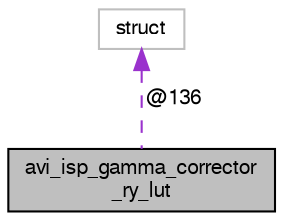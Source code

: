 digraph "avi_isp_gamma_corrector_ry_lut"
{
  edge [fontname="FreeSans",fontsize="10",labelfontname="FreeSans",labelfontsize="10"];
  node [fontname="FreeSans",fontsize="10",shape=record];
  Node1 [label="avi_isp_gamma_corrector\l_ry_lut",height=0.2,width=0.4,color="black", fillcolor="grey75", style="filled", fontcolor="black"];
  Node2 -> Node1 [dir="back",color="darkorchid3",fontsize="10",style="dashed",label=" @136" ,fontname="FreeSans"];
  Node2 [label="struct",height=0.2,width=0.4,color="grey75", fillcolor="white", style="filled"];
}
